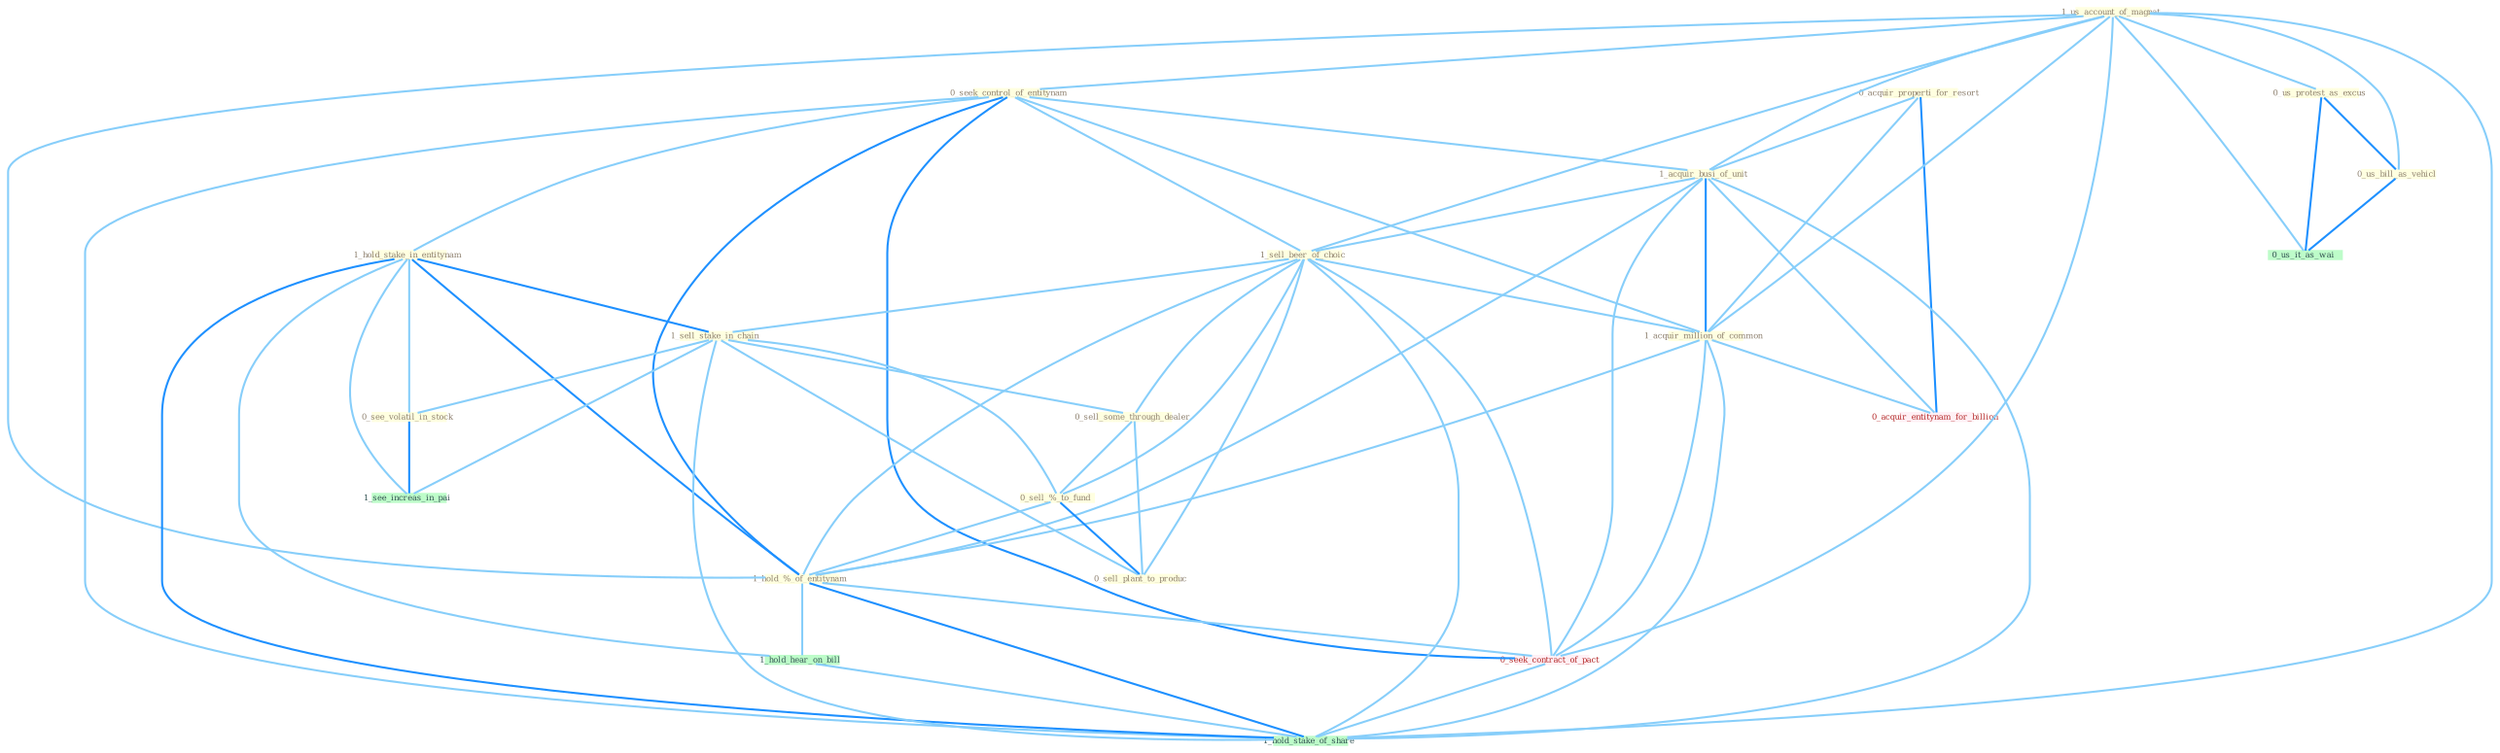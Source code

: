 Graph G{ 
    node
    [shape=polygon,style=filled,width=.5,height=.06,color="#BDFCC9",fixedsize=true,fontsize=4,
    fontcolor="#2f4f4f"];
    {node
    [color="#ffffe0", fontcolor="#8b7d6b"] "0_acquir_properti_for_resort " "1_us_account_of_magnat " "0_seek_control_of_entitynam " "1_hold_stake_in_entitynam " "1_acquir_busi_of_unit " "1_sell_beer_of_choic " "1_sell_stake_in_chain " "0_see_volatil_in_stock " "0_sell_some_through_dealer " "1_acquir_million_of_common " "0_us_protest_as_excus " "0_sell_%_to_fund " "0_us_bill_as_vehicl " "0_sell_plant_to_produc " "1_hold_%_of_entitynam "}
{node [color="#fff0f5", fontcolor="#b22222"] "0_seek_contract_of_pact " "0_acquir_entitynam_for_billion "}
edge [color="#B0E2FF"];

	"0_acquir_properti_for_resort " -- "1_acquir_busi_of_unit " [w="1", color="#87cefa" ];
	"0_acquir_properti_for_resort " -- "1_acquir_million_of_common " [w="1", color="#87cefa" ];
	"0_acquir_properti_for_resort " -- "0_acquir_entitynam_for_billion " [w="2", color="#1e90ff" , len=0.8];
	"1_us_account_of_magnat " -- "0_seek_control_of_entitynam " [w="1", color="#87cefa" ];
	"1_us_account_of_magnat " -- "1_acquir_busi_of_unit " [w="1", color="#87cefa" ];
	"1_us_account_of_magnat " -- "1_sell_beer_of_choic " [w="1", color="#87cefa" ];
	"1_us_account_of_magnat " -- "1_acquir_million_of_common " [w="1", color="#87cefa" ];
	"1_us_account_of_magnat " -- "0_us_protest_as_excus " [w="1", color="#87cefa" ];
	"1_us_account_of_magnat " -- "0_us_bill_as_vehicl " [w="1", color="#87cefa" ];
	"1_us_account_of_magnat " -- "1_hold_%_of_entitynam " [w="1", color="#87cefa" ];
	"1_us_account_of_magnat " -- "0_seek_contract_of_pact " [w="1", color="#87cefa" ];
	"1_us_account_of_magnat " -- "0_us_it_as_wai " [w="1", color="#87cefa" ];
	"1_us_account_of_magnat " -- "1_hold_stake_of_share " [w="1", color="#87cefa" ];
	"0_seek_control_of_entitynam " -- "1_hold_stake_in_entitynam " [w="1", color="#87cefa" ];
	"0_seek_control_of_entitynam " -- "1_acquir_busi_of_unit " [w="1", color="#87cefa" ];
	"0_seek_control_of_entitynam " -- "1_sell_beer_of_choic " [w="1", color="#87cefa" ];
	"0_seek_control_of_entitynam " -- "1_acquir_million_of_common " [w="1", color="#87cefa" ];
	"0_seek_control_of_entitynam " -- "1_hold_%_of_entitynam " [w="2", color="#1e90ff" , len=0.8];
	"0_seek_control_of_entitynam " -- "0_seek_contract_of_pact " [w="2", color="#1e90ff" , len=0.8];
	"0_seek_control_of_entitynam " -- "1_hold_stake_of_share " [w="1", color="#87cefa" ];
	"1_hold_stake_in_entitynam " -- "1_sell_stake_in_chain " [w="2", color="#1e90ff" , len=0.8];
	"1_hold_stake_in_entitynam " -- "0_see_volatil_in_stock " [w="1", color="#87cefa" ];
	"1_hold_stake_in_entitynam " -- "1_hold_%_of_entitynam " [w="2", color="#1e90ff" , len=0.8];
	"1_hold_stake_in_entitynam " -- "1_see_increas_in_pai " [w="1", color="#87cefa" ];
	"1_hold_stake_in_entitynam " -- "1_hold_hear_on_bill " [w="1", color="#87cefa" ];
	"1_hold_stake_in_entitynam " -- "1_hold_stake_of_share " [w="2", color="#1e90ff" , len=0.8];
	"1_acquir_busi_of_unit " -- "1_sell_beer_of_choic " [w="1", color="#87cefa" ];
	"1_acquir_busi_of_unit " -- "1_acquir_million_of_common " [w="2", color="#1e90ff" , len=0.8];
	"1_acquir_busi_of_unit " -- "1_hold_%_of_entitynam " [w="1", color="#87cefa" ];
	"1_acquir_busi_of_unit " -- "0_seek_contract_of_pact " [w="1", color="#87cefa" ];
	"1_acquir_busi_of_unit " -- "0_acquir_entitynam_for_billion " [w="1", color="#87cefa" ];
	"1_acquir_busi_of_unit " -- "1_hold_stake_of_share " [w="1", color="#87cefa" ];
	"1_sell_beer_of_choic " -- "1_sell_stake_in_chain " [w="1", color="#87cefa" ];
	"1_sell_beer_of_choic " -- "0_sell_some_through_dealer " [w="1", color="#87cefa" ];
	"1_sell_beer_of_choic " -- "1_acquir_million_of_common " [w="1", color="#87cefa" ];
	"1_sell_beer_of_choic " -- "0_sell_%_to_fund " [w="1", color="#87cefa" ];
	"1_sell_beer_of_choic " -- "0_sell_plant_to_produc " [w="1", color="#87cefa" ];
	"1_sell_beer_of_choic " -- "1_hold_%_of_entitynam " [w="1", color="#87cefa" ];
	"1_sell_beer_of_choic " -- "0_seek_contract_of_pact " [w="1", color="#87cefa" ];
	"1_sell_beer_of_choic " -- "1_hold_stake_of_share " [w="1", color="#87cefa" ];
	"1_sell_stake_in_chain " -- "0_see_volatil_in_stock " [w="1", color="#87cefa" ];
	"1_sell_stake_in_chain " -- "0_sell_some_through_dealer " [w="1", color="#87cefa" ];
	"1_sell_stake_in_chain " -- "0_sell_%_to_fund " [w="1", color="#87cefa" ];
	"1_sell_stake_in_chain " -- "0_sell_plant_to_produc " [w="1", color="#87cefa" ];
	"1_sell_stake_in_chain " -- "1_see_increas_in_pai " [w="1", color="#87cefa" ];
	"1_sell_stake_in_chain " -- "1_hold_stake_of_share " [w="1", color="#87cefa" ];
	"0_see_volatil_in_stock " -- "1_see_increas_in_pai " [w="2", color="#1e90ff" , len=0.8];
	"0_sell_some_through_dealer " -- "0_sell_%_to_fund " [w="1", color="#87cefa" ];
	"0_sell_some_through_dealer " -- "0_sell_plant_to_produc " [w="1", color="#87cefa" ];
	"1_acquir_million_of_common " -- "1_hold_%_of_entitynam " [w="1", color="#87cefa" ];
	"1_acquir_million_of_common " -- "0_seek_contract_of_pact " [w="1", color="#87cefa" ];
	"1_acquir_million_of_common " -- "0_acquir_entitynam_for_billion " [w="1", color="#87cefa" ];
	"1_acquir_million_of_common " -- "1_hold_stake_of_share " [w="1", color="#87cefa" ];
	"0_us_protest_as_excus " -- "0_us_bill_as_vehicl " [w="2", color="#1e90ff" , len=0.8];
	"0_us_protest_as_excus " -- "0_us_it_as_wai " [w="2", color="#1e90ff" , len=0.8];
	"0_sell_%_to_fund " -- "0_sell_plant_to_produc " [w="2", color="#1e90ff" , len=0.8];
	"0_sell_%_to_fund " -- "1_hold_%_of_entitynam " [w="1", color="#87cefa" ];
	"0_us_bill_as_vehicl " -- "0_us_it_as_wai " [w="2", color="#1e90ff" , len=0.8];
	"1_hold_%_of_entitynam " -- "0_seek_contract_of_pact " [w="1", color="#87cefa" ];
	"1_hold_%_of_entitynam " -- "1_hold_hear_on_bill " [w="1", color="#87cefa" ];
	"1_hold_%_of_entitynam " -- "1_hold_stake_of_share " [w="2", color="#1e90ff" , len=0.8];
	"0_seek_contract_of_pact " -- "1_hold_stake_of_share " [w="1", color="#87cefa" ];
	"1_hold_hear_on_bill " -- "1_hold_stake_of_share " [w="1", color="#87cefa" ];
}